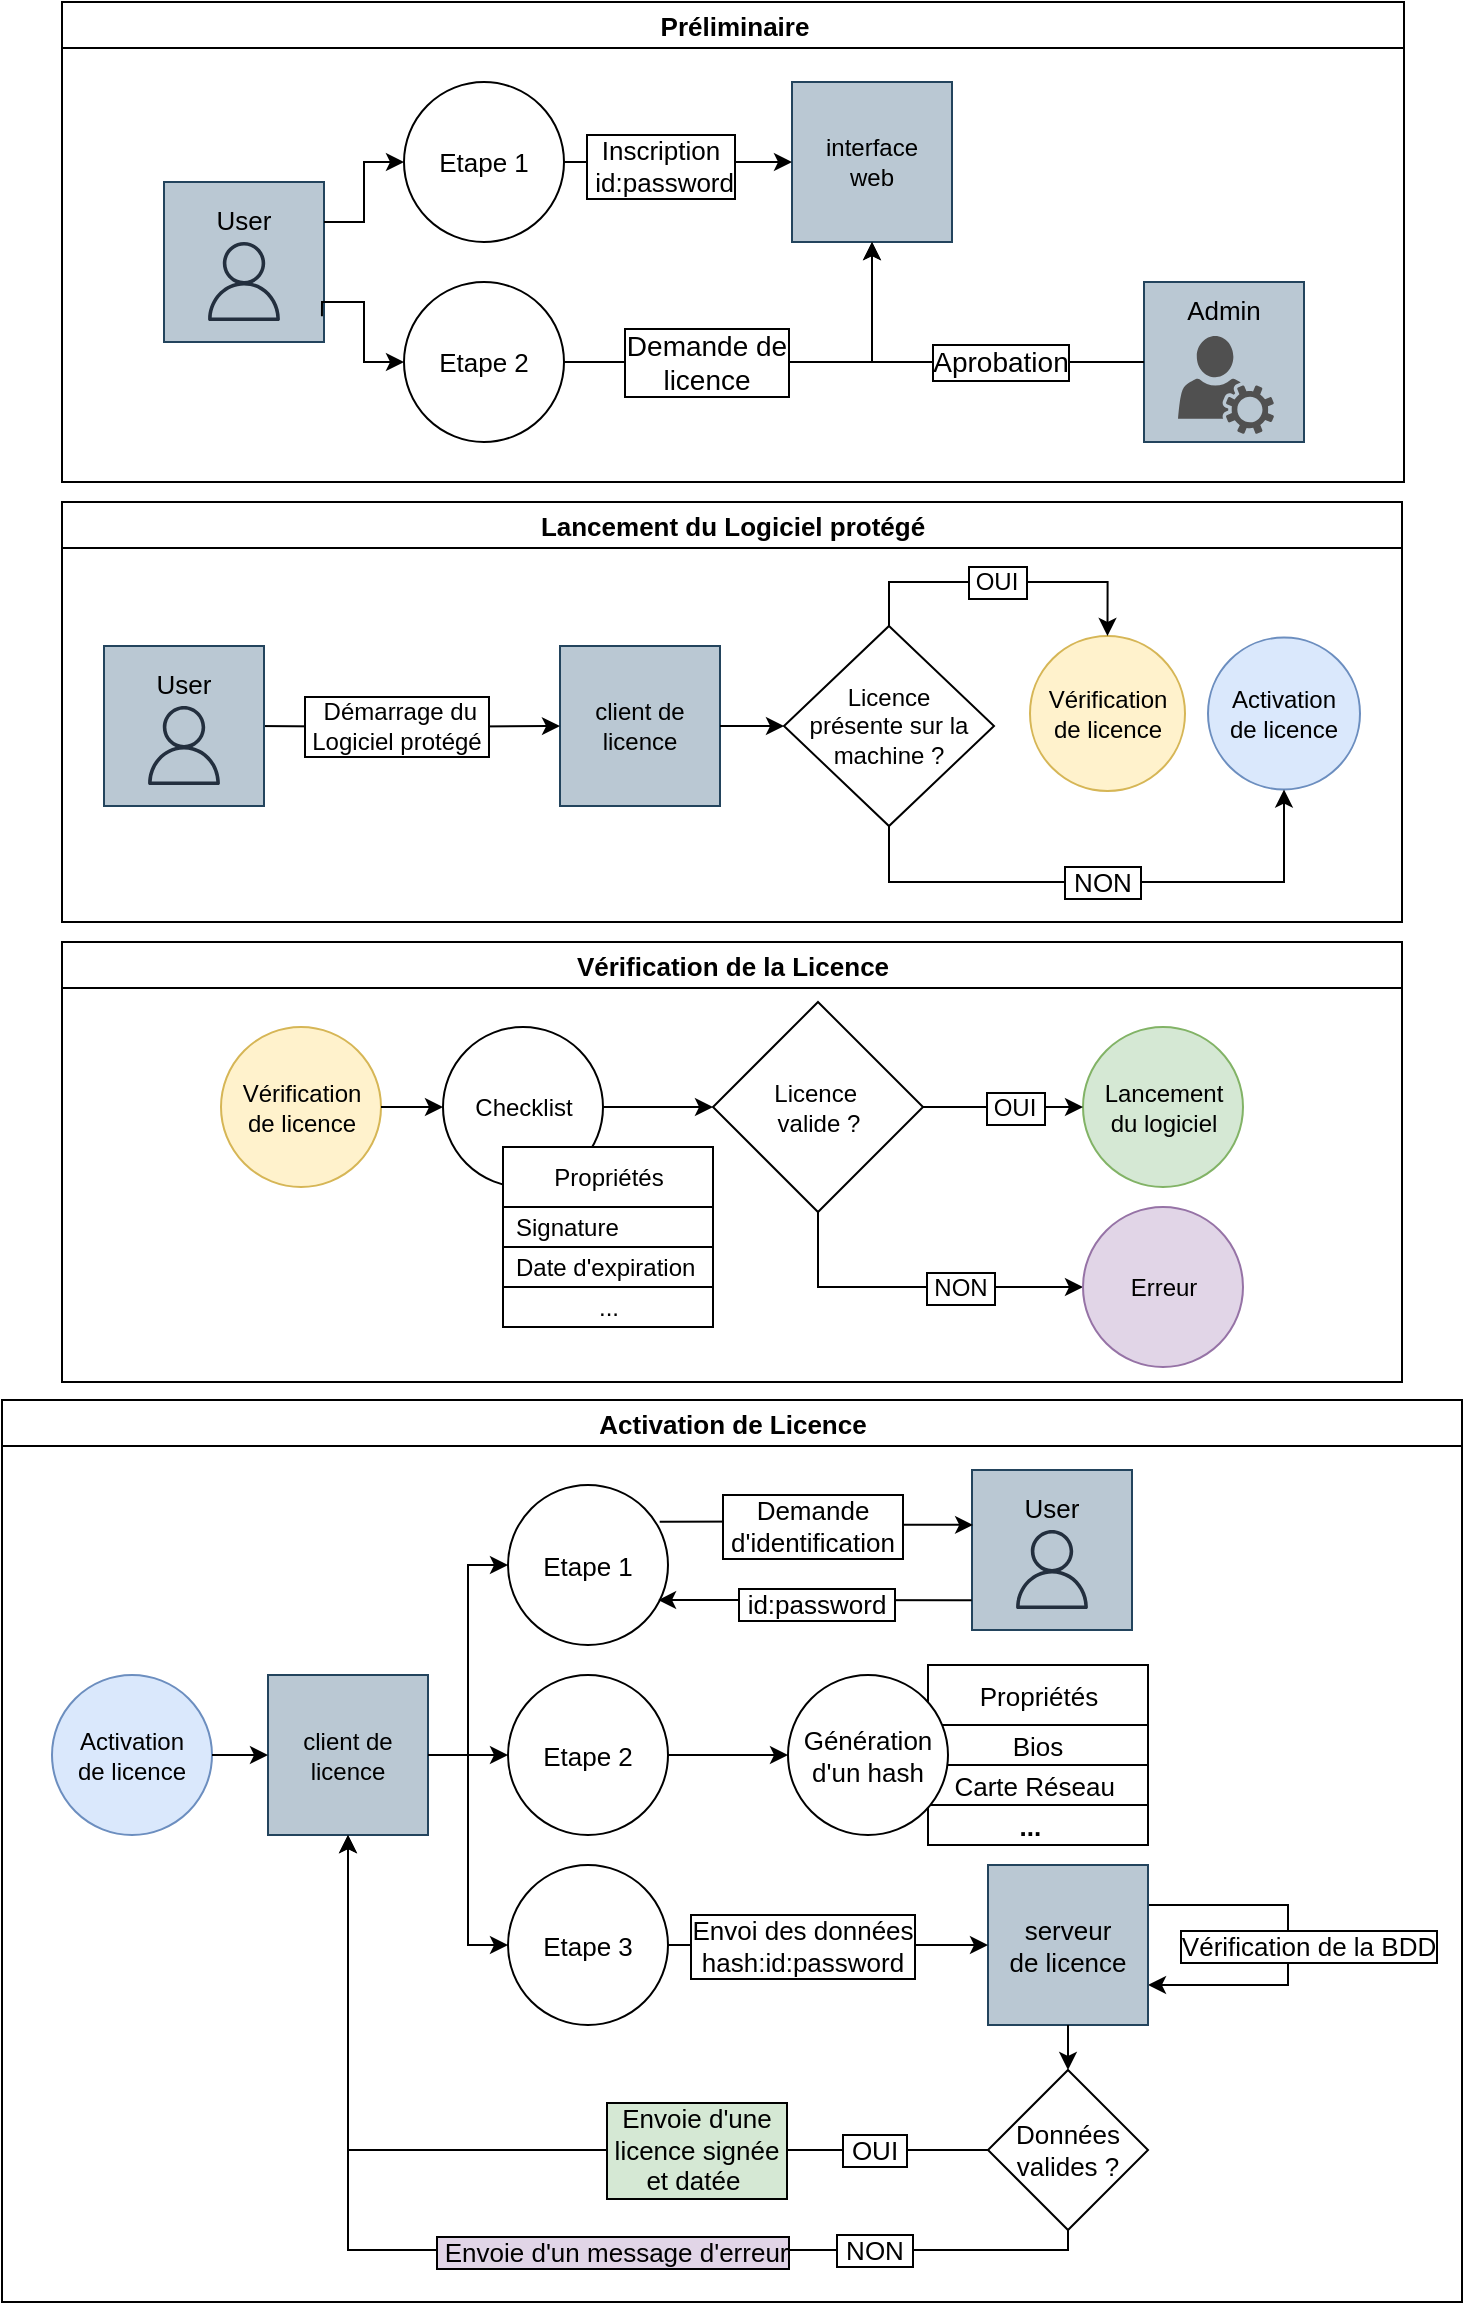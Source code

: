 <mxfile version="15.6.1" type="device"><diagram id="qm-nWkFqSTGlwzNKgW2F" name="Page-1"><mxGraphModel dx="1422" dy="764" grid="1" gridSize="10" guides="1" tooltips="1" connect="1" arrows="1" fold="1" page="1" pageScale="1" pageWidth="827" pageHeight="1169" math="0" shadow="0"><root><mxCell id="0"/><mxCell id="1" parent="0"/><mxCell id="CgBOlMXVgnELMu1vDz3E-140" value="Préliminaire" style="swimlane;labelBackgroundColor=none;labelBorderColor=none;fontSize=13;strokeColor=default;verticalAlign=middle;html=1;" parent="1" vertex="1"><mxGeometry x="78" y="10" width="671" height="240" as="geometry"/></mxCell><mxCell id="k2eZKNPXIeL-O5EVhrKB-41" value="" style="group" vertex="1" connectable="0" parent="CgBOlMXVgnELMu1vDz3E-140"><mxGeometry x="51" y="40" width="570" height="180" as="geometry"/></mxCell><mxCell id="CgBOlMXVgnELMu1vDz3E-19" value="interface&lt;br style=&quot;font-size: 12px;&quot;&gt;web" style="whiteSpace=wrap;html=1;aspect=fixed;fontSize=12;fillColor=#bac8d3;strokeColor=#23445d;" parent="k2eZKNPXIeL-O5EVhrKB-41" vertex="1"><mxGeometry x="314" width="80" height="80" as="geometry"/></mxCell><mxCell id="CgBOlMXVgnELMu1vDz3E-148" value="" style="group;fillColor=#a20025;strokeColor=#6F0000;fontColor=#ffffff;shadow=0;" parent="k2eZKNPXIeL-O5EVhrKB-41" vertex="1" connectable="0"><mxGeometry y="50" width="80" height="80" as="geometry"/></mxCell><mxCell id="CgBOlMXVgnELMu1vDz3E-149" value="User" style="whiteSpace=wrap;html=1;aspect=fixed;labelBackgroundColor=none;labelBorderColor=none;fontSize=13;fillColor=#bac8d3;strokeColor=#23445d;labelPosition=center;verticalLabelPosition=middle;align=center;verticalAlign=middle;spacingBottom=42;" parent="CgBOlMXVgnELMu1vDz3E-148" vertex="1"><mxGeometry width="80" height="80" as="geometry"/></mxCell><mxCell id="k2eZKNPXIeL-O5EVhrKB-1" value="" style="sketch=0;outlineConnect=0;fontColor=#232F3E;gradientColor=none;fillColor=#232F3E;strokeColor=none;dashed=0;verticalLabelPosition=top;verticalAlign=bottom;align=center;html=1;fontSize=12;fontStyle=0;aspect=fixed;pointerEvents=1;shape=mxgraph.aws4.user;labelPosition=center;spacingBottom=0;" vertex="1" parent="CgBOlMXVgnELMu1vDz3E-148"><mxGeometry x="20.25" y="30" width="39.5" height="39.5" as="geometry"/></mxCell><mxCell id="k2eZKNPXIeL-O5EVhrKB-17" style="edgeStyle=orthogonalEdgeStyle;rounded=0;orthogonalLoop=1;jettySize=auto;html=1;entryX=1;entryY=0.25;entryDx=0;entryDy=0;startArrow=classic;startFill=1;endArrow=none;endFill=0;" edge="1" parent="k2eZKNPXIeL-O5EVhrKB-41" source="k2eZKNPXIeL-O5EVhrKB-15" target="CgBOlMXVgnELMu1vDz3E-149"><mxGeometry relative="1" as="geometry"/></mxCell><mxCell id="k2eZKNPXIeL-O5EVhrKB-20" style="edgeStyle=orthogonalEdgeStyle;rounded=0;orthogonalLoop=1;jettySize=auto;html=1;entryX=0;entryY=0.5;entryDx=0;entryDy=0;startArrow=none;startFill=0;endArrow=classic;endFill=1;" edge="1" parent="k2eZKNPXIeL-O5EVhrKB-41" source="k2eZKNPXIeL-O5EVhrKB-15" target="CgBOlMXVgnELMu1vDz3E-19"><mxGeometry relative="1" as="geometry"/></mxCell><mxCell id="k2eZKNPXIeL-O5EVhrKB-21" value="&lt;div style=&quot;font-size: 13px;&quot;&gt;Inscription&lt;/div&gt;&lt;div style=&quot;font-size: 13px;&quot;&gt;&amp;nbsp;id:password &lt;br style=&quot;font-size: 13px;&quot;&gt;&lt;/div&gt;" style="edgeLabel;html=1;align=center;verticalAlign=middle;resizable=0;points=[];labelBorderColor=#000000;fontSize=13;" vertex="1" connectable="0" parent="k2eZKNPXIeL-O5EVhrKB-20"><mxGeometry x="-0.171" y="-2" relative="1" as="geometry"><mxPoint as="offset"/></mxGeometry></mxCell><mxCell id="k2eZKNPXIeL-O5EVhrKB-15" value="Etape 1" style="ellipse;whiteSpace=wrap;html=1;aspect=fixed;labelBackgroundColor=none;labelBorderColor=none;fontSize=13;strokeColor=default;" vertex="1" parent="k2eZKNPXIeL-O5EVhrKB-41"><mxGeometry x="120" width="80" height="80" as="geometry"/></mxCell><mxCell id="k2eZKNPXIeL-O5EVhrKB-18" style="edgeStyle=orthogonalEdgeStyle;rounded=0;orthogonalLoop=1;jettySize=auto;html=1;entryX=0.987;entryY=0.839;entryDx=0;entryDy=0;entryPerimeter=0;startArrow=classic;startFill=1;endArrow=none;endFill=0;" edge="1" parent="k2eZKNPXIeL-O5EVhrKB-41" source="k2eZKNPXIeL-O5EVhrKB-16" target="CgBOlMXVgnELMu1vDz3E-149"><mxGeometry relative="1" as="geometry"><Array as="points"><mxPoint x="100" y="140"/><mxPoint x="100" y="110"/><mxPoint x="79" y="110"/></Array></mxGeometry></mxCell><mxCell id="k2eZKNPXIeL-O5EVhrKB-16" value="Etape 2" style="ellipse;whiteSpace=wrap;html=1;aspect=fixed;labelBackgroundColor=none;labelBorderColor=none;fontSize=13;strokeColor=default;" vertex="1" parent="k2eZKNPXIeL-O5EVhrKB-41"><mxGeometry x="120" y="100" width="80" height="80" as="geometry"/></mxCell><mxCell id="k2eZKNPXIeL-O5EVhrKB-23" style="edgeStyle=orthogonalEdgeStyle;rounded=0;orthogonalLoop=1;jettySize=auto;html=1;startArrow=none;startFill=0;endArrow=classic;endFill=1;entryX=0.5;entryY=1;entryDx=0;entryDy=0;" edge="1" parent="k2eZKNPXIeL-O5EVhrKB-41" source="k2eZKNPXIeL-O5EVhrKB-16" target="CgBOlMXVgnELMu1vDz3E-19"><mxGeometry relative="1" as="geometry"><mxPoint x="314" y="140" as="targetPoint"/></mxGeometry></mxCell><mxCell id="k2eZKNPXIeL-O5EVhrKB-24" value="Demande de&lt;br style=&quot;font-size: 14px;&quot;&gt;licence&lt;br style=&quot;font-size: 14px;&quot;&gt;" style="edgeLabel;align=center;verticalAlign=middle;resizable=0;points=[];labelBorderColor=#000000;fontSize=14;spacingLeft=0;spacing=2;html=1;" vertex="1" connectable="0" parent="k2eZKNPXIeL-O5EVhrKB-23"><mxGeometry x="-0.171" y="-1" relative="1" as="geometry"><mxPoint x="-18" y="-1" as="offset"/></mxGeometry></mxCell><mxCell id="k2eZKNPXIeL-O5EVhrKB-28" value="" style="group;fillColor=#bac8d3;strokeColor=#23445d;" vertex="1" connectable="0" parent="k2eZKNPXIeL-O5EVhrKB-41"><mxGeometry x="490" y="100" width="80" height="80" as="geometry"/></mxCell><mxCell id="k2eZKNPXIeL-O5EVhrKB-25" value="Admin" style="whiteSpace=wrap;html=1;aspect=fixed;shadow=0;labelBorderColor=none;fontSize=13;fillColor=#bac8d3;spacingBottom=53;strokeColor=#23445d;" vertex="1" parent="k2eZKNPXIeL-O5EVhrKB-28"><mxGeometry width="80" height="80" as="geometry"/></mxCell><mxCell id="k2eZKNPXIeL-O5EVhrKB-26" value="" style="sketch=0;pointerEvents=1;shadow=0;dashed=0;html=1;strokeColor=none;fillColor=#505050;labelPosition=center;verticalLabelPosition=bottom;verticalAlign=top;outlineConnect=0;align=center;shape=mxgraph.office.services.user_services;labelBorderColor=#000000;fontSize=12;" vertex="1" parent="k2eZKNPXIeL-O5EVhrKB-28"><mxGeometry x="17" y="27" width="48" height="49" as="geometry"/></mxCell><mxCell id="k2eZKNPXIeL-O5EVhrKB-30" style="edgeStyle=orthogonalEdgeStyle;rounded=0;orthogonalLoop=1;jettySize=auto;html=1;entryX=0.5;entryY=1;entryDx=0;entryDy=0;fontSize=12;startArrow=none;startFill=0;endArrow=classic;endFill=1;exitX=0;exitY=0.5;exitDx=0;exitDy=0;" edge="1" parent="k2eZKNPXIeL-O5EVhrKB-41" source="k2eZKNPXIeL-O5EVhrKB-25" target="CgBOlMXVgnELMu1vDz3E-19"><mxGeometry relative="1" as="geometry"><mxPoint x="460" y="140" as="sourcePoint"/><Array as="points"><mxPoint x="354" y="140"/></Array></mxGeometry></mxCell><mxCell id="k2eZKNPXIeL-O5EVhrKB-31" value="Aprobation" style="edgeLabel;align=center;verticalAlign=middle;resizable=0;points=[];fontSize=14;labelBorderColor=#000000;html=1;" vertex="1" connectable="0" parent="k2eZKNPXIeL-O5EVhrKB-30"><mxGeometry x="-0.388" y="2" relative="1" as="geometry"><mxPoint x="-12" y="-2" as="offset"/></mxGeometry></mxCell><mxCell id="CgBOlMXVgnELMu1vDz3E-141" value="Lancement du Logiciel protégé" style="swimlane;labelBackgroundColor=none;labelBorderColor=none;fontSize=13;strokeColor=default;verticalAlign=middle;html=1;" parent="1" vertex="1"><mxGeometry x="78" y="260" width="670" height="210" as="geometry"/></mxCell><mxCell id="k2eZKNPXIeL-O5EVhrKB-42" value="" style="group" vertex="1" connectable="0" parent="CgBOlMXVgnELMu1vDz3E-141"><mxGeometry x="21" y="40" width="628" height="150" as="geometry"/></mxCell><mxCell id="CgBOlMXVgnELMu1vDz3E-28" value="client de&lt;br style=&quot;font-size: 12px&quot;&gt;licence" style="whiteSpace=wrap;html=1;aspect=fixed;labelBorderColor=none;fontSize=12;fillColor=#bac8d3;strokeColor=#23445d;" parent="k2eZKNPXIeL-O5EVhrKB-42" vertex="1"><mxGeometry x="228" y="32" width="80" height="80" as="geometry"/></mxCell><mxCell id="CgBOlMXVgnELMu1vDz3E-30" style="edgeStyle=orthogonalEdgeStyle;rounded=0;orthogonalLoop=1;jettySize=auto;html=1;entryX=0;entryY=0.5;entryDx=0;entryDy=0;fontSize=12;exitX=1;exitY=0.5;exitDx=0;exitDy=0;" parent="k2eZKNPXIeL-O5EVhrKB-42" target="CgBOlMXVgnELMu1vDz3E-28" edge="1"><mxGeometry relative="1" as="geometry"><mxPoint x="76" y="72" as="sourcePoint"/><mxPoint x="157.66" y="162" as="targetPoint"/></mxGeometry></mxCell><mxCell id="CgBOlMXVgnELMu1vDz3E-31" value="&amp;nbsp;Démarrage du &lt;br style=&quot;font-size: 12px;&quot;&gt;&amp;nbsp;Logiciel&amp;nbsp;protégé&amp;nbsp;" style="edgeLabel;html=1;align=center;verticalAlign=middle;resizable=0;points=[];labelBorderColor=#000000;labelPosition=center;verticalLabelPosition=middle;fontSize=12;" parent="CgBOlMXVgnELMu1vDz3E-30" vertex="1" connectable="0"><mxGeometry x="0.133" relative="1" as="geometry"><mxPoint x="-16" as="offset"/></mxGeometry></mxCell><mxCell id="CgBOlMXVgnELMu1vDz3E-37" value="Licence&lt;br style=&quot;font-size: 12px;&quot;&gt;présente sur la machine ?" style="rhombus;whiteSpace=wrap;html=1;labelBackgroundColor=none;labelBorderColor=none;fontSize=12;labelPosition=center;verticalLabelPosition=middle;align=center;verticalAlign=middle;" parent="k2eZKNPXIeL-O5EVhrKB-42" vertex="1"><mxGeometry x="340" y="22" width="105" height="100" as="geometry"/></mxCell><mxCell id="CgBOlMXVgnELMu1vDz3E-38" style="edgeStyle=orthogonalEdgeStyle;rounded=0;orthogonalLoop=1;jettySize=auto;html=1;entryX=0;entryY=0.5;entryDx=0;entryDy=0;fontSize=12;" parent="k2eZKNPXIeL-O5EVhrKB-42" source="CgBOlMXVgnELMu1vDz3E-28" target="CgBOlMXVgnELMu1vDz3E-37" edge="1"><mxGeometry relative="1" as="geometry"/></mxCell><mxCell id="CgBOlMXVgnELMu1vDz3E-42" value="Vérification&lt;br style=&quot;font-size: 12px;&quot;&gt;de licence" style="ellipse;whiteSpace=wrap;html=1;aspect=fixed;labelBackgroundColor=none;labelBorderColor=none;fontSize=12;fillColor=#fff2cc;strokeColor=#d6b656;" parent="k2eZKNPXIeL-O5EVhrKB-42" vertex="1"><mxGeometry x="463" y="27" width="77.5" height="77.5" as="geometry"/></mxCell><mxCell id="CgBOlMXVgnELMu1vDz3E-39" style="edgeStyle=orthogonalEdgeStyle;rounded=0;orthogonalLoop=1;jettySize=auto;html=1;fontSize=12;exitX=0.5;exitY=0;exitDx=0;exitDy=0;entryX=0.5;entryY=0;entryDx=0;entryDy=0;" parent="k2eZKNPXIeL-O5EVhrKB-42" source="CgBOlMXVgnELMu1vDz3E-37" target="CgBOlMXVgnELMu1vDz3E-42" edge="1"><mxGeometry relative="1" as="geometry"><mxPoint x="473" y="8.5" as="targetPoint"/><Array as="points"><mxPoint x="393"/><mxPoint x="502"/></Array></mxGeometry></mxCell><mxCell id="CgBOlMXVgnELMu1vDz3E-40" value="&amp;nbsp;OUI&amp;nbsp;" style="edgeLabel;html=1;align=center;verticalAlign=middle;resizable=0;points=[];fontSize=12;labelBorderColor=#000000;" parent="CgBOlMXVgnELMu1vDz3E-39" vertex="1" connectable="0"><mxGeometry x="0.135" y="-1" relative="1" as="geometry"><mxPoint x="-15" y="-1" as="offset"/></mxGeometry></mxCell><mxCell id="CgBOlMXVgnELMu1vDz3E-46" value="Activation&lt;br style=&quot;font-size: 12px;&quot;&gt;de licence" style="ellipse;whiteSpace=wrap;html=1;aspect=fixed;labelBackgroundColor=none;labelBorderColor=none;fontSize=12;fillColor=#dae8fc;strokeColor=#6c8ebf;" parent="k2eZKNPXIeL-O5EVhrKB-42" vertex="1"><mxGeometry x="552" y="27.75" width="76" height="76" as="geometry"/></mxCell><mxCell id="CgBOlMXVgnELMu1vDz3E-142" style="edgeStyle=orthogonalEdgeStyle;rounded=0;orthogonalLoop=1;jettySize=auto;html=1;fontSize=13;exitX=0.5;exitY=1;exitDx=0;exitDy=0;entryX=0.5;entryY=1;entryDx=0;entryDy=0;" parent="k2eZKNPXIeL-O5EVhrKB-42" source="CgBOlMXVgnELMu1vDz3E-37" target="CgBOlMXVgnELMu1vDz3E-46" edge="1"><mxGeometry relative="1" as="geometry"><mxPoint x="483" y="139.5" as="targetPoint"/><Array as="points"><mxPoint x="393" y="150"/><mxPoint x="590" y="150"/></Array></mxGeometry></mxCell><mxCell id="CgBOlMXVgnELMu1vDz3E-144" value="&amp;nbsp;NON&amp;nbsp;" style="edgeLabel;html=1;align=center;verticalAlign=middle;resizable=0;points=[];fontSize=13;labelBorderColor=#000000;" parent="CgBOlMXVgnELMu1vDz3E-142" vertex="1" connectable="0"><mxGeometry x="0.415" relative="1" as="geometry"><mxPoint x="-58" as="offset"/></mxGeometry></mxCell><mxCell id="k2eZKNPXIeL-O5EVhrKB-5" value="" style="group;fillColor=#bac8d3;strokeColor=#23445d;" vertex="1" connectable="0" parent="k2eZKNPXIeL-O5EVhrKB-42"><mxGeometry y="32" width="80" height="80" as="geometry"/></mxCell><mxCell id="k2eZKNPXIeL-O5EVhrKB-6" value="User" style="whiteSpace=wrap;html=1;aspect=fixed;labelBackgroundColor=none;labelBorderColor=none;fontSize=13;fillColor=#bac8d3;strokeColor=#23445d;labelPosition=center;verticalLabelPosition=middle;align=center;verticalAlign=middle;spacingBottom=42;" vertex="1" parent="k2eZKNPXIeL-O5EVhrKB-5"><mxGeometry width="80" height="80" as="geometry"/></mxCell><mxCell id="k2eZKNPXIeL-O5EVhrKB-7" value="" style="sketch=0;outlineConnect=0;fontColor=#232F3E;gradientColor=none;fillColor=#232F3E;strokeColor=none;dashed=0;verticalLabelPosition=top;verticalAlign=bottom;align=center;html=1;fontSize=12;fontStyle=0;aspect=fixed;pointerEvents=1;shape=mxgraph.aws4.user;labelPosition=center;spacingBottom=0;" vertex="1" parent="k2eZKNPXIeL-O5EVhrKB-5"><mxGeometry x="20.25" y="30" width="39.5" height="39.5" as="geometry"/></mxCell><mxCell id="k2eZKNPXIeL-O5EVhrKB-39" value="&lt;span style=&quot;&quot;&gt;Vérification de la Licence&lt;/span&gt;" style="swimlane;shadow=0;labelBackgroundColor=none;labelBorderColor=none;fontSize=13;fillColor=default;align=center;verticalAlign=middle;html=1;" vertex="1" parent="1"><mxGeometry x="78" y="480" width="670" height="220" as="geometry"/></mxCell><mxCell id="k2eZKNPXIeL-O5EVhrKB-37" value="" style="group" vertex="1" connectable="0" parent="k2eZKNPXIeL-O5EVhrKB-39"><mxGeometry x="79.5" y="30" width="511" height="182.5" as="geometry"/></mxCell><mxCell id="CgBOlMXVgnELMu1vDz3E-48" value="Vérification&lt;br style=&quot;font-size: 12px;&quot;&gt;de licence" style="ellipse;whiteSpace=wrap;html=1;aspect=fixed;labelBackgroundColor=none;labelBorderColor=none;fontSize=12;fillColor=#fff2cc;strokeColor=#d6b656;" parent="k2eZKNPXIeL-O5EVhrKB-37" vertex="1"><mxGeometry y="12.5" width="80" height="80" as="geometry"/></mxCell><mxCell id="CgBOlMXVgnELMu1vDz3E-53" value="Licence&amp;nbsp;&lt;br style=&quot;font-size: 12px;&quot;&gt;valide ?" style="rhombus;whiteSpace=wrap;html=1;labelBackgroundColor=none;labelBorderColor=none;fontSize=12;" parent="k2eZKNPXIeL-O5EVhrKB-37" vertex="1"><mxGeometry x="246" width="105" height="105" as="geometry"/></mxCell><mxCell id="CgBOlMXVgnELMu1vDz3E-57" value="Lancement&lt;br style=&quot;font-size: 12px;&quot;&gt;du logiciel" style="ellipse;whiteSpace=wrap;html=1;aspect=fixed;labelBackgroundColor=none;labelBorderColor=none;fontSize=12;fillColor=#d5e8d4;strokeColor=#82b366;" parent="k2eZKNPXIeL-O5EVhrKB-37" vertex="1"><mxGeometry x="431" y="12.5" width="80" height="80" as="geometry"/></mxCell><mxCell id="CgBOlMXVgnELMu1vDz3E-55" style="edgeStyle=orthogonalEdgeStyle;rounded=0;orthogonalLoop=1;jettySize=auto;html=1;fontSize=12;entryX=0;entryY=0.5;entryDx=0;entryDy=0;" parent="k2eZKNPXIeL-O5EVhrKB-37" source="CgBOlMXVgnELMu1vDz3E-53" target="CgBOlMXVgnELMu1vDz3E-57" edge="1"><mxGeometry as="geometry"><mxPoint x="431" y="52.5" as="targetPoint"/></mxGeometry></mxCell><mxCell id="CgBOlMXVgnELMu1vDz3E-63" value="&amp;nbsp;OUI&amp;nbsp;" style="edgeLabel;html=1;align=center;verticalAlign=middle;resizable=0;points=[];fontSize=12;labelBorderColor=#000000;" parent="CgBOlMXVgnELMu1vDz3E-55" vertex="1" connectable="0"><mxGeometry x="-0.238" y="-2" relative="1" as="geometry"><mxPoint x="15" y="-2" as="offset"/></mxGeometry></mxCell><mxCell id="CgBOlMXVgnELMu1vDz3E-52" value="Checklist" style="ellipse;html=1;aspect=fixed;labelBackgroundColor=none;labelBorderColor=none;fontSize=12;whiteSpace=wrap;" parent="k2eZKNPXIeL-O5EVhrKB-37" vertex="1"><mxGeometry x="111" y="12.5" width="80" height="80" as="geometry"/></mxCell><mxCell id="CgBOlMXVgnELMu1vDz3E-49" style="edgeStyle=orthogonalEdgeStyle;rounded=0;orthogonalLoop=1;jettySize=auto;html=1;fontSize=12;entryX=0;entryY=0.5;entryDx=0;entryDy=0;" parent="k2eZKNPXIeL-O5EVhrKB-37" source="CgBOlMXVgnELMu1vDz3E-48" target="CgBOlMXVgnELMu1vDz3E-52" edge="1"><mxGeometry as="geometry"><mxPoint x="179" y="52.5" as="targetPoint"/></mxGeometry></mxCell><mxCell id="CgBOlMXVgnELMu1vDz3E-54" style="edgeStyle=orthogonalEdgeStyle;rounded=0;orthogonalLoop=1;jettySize=auto;html=1;entryX=0;entryY=0.5;entryDx=0;entryDy=0;fontSize=12;" parent="k2eZKNPXIeL-O5EVhrKB-37" source="CgBOlMXVgnELMu1vDz3E-52" target="CgBOlMXVgnELMu1vDz3E-53" edge="1"><mxGeometry as="geometry"/></mxCell><mxCell id="CgBOlMXVgnELMu1vDz3E-64" style="edgeStyle=orthogonalEdgeStyle;rounded=0;orthogonalLoop=1;jettySize=auto;html=1;fontSize=12;entryX=0;entryY=0.5;entryDx=0;entryDy=0;exitX=0.5;exitY=1;exitDx=0;exitDy=0;" parent="k2eZKNPXIeL-O5EVhrKB-37" source="CgBOlMXVgnELMu1vDz3E-53" target="CgBOlMXVgnELMu1vDz3E-66" edge="1"><mxGeometry as="geometry"><mxPoint x="431" y="142.5" as="targetPoint"/><mxPoint x="286" y="102.5" as="sourcePoint"/><Array as="points"><mxPoint x="299" y="143"/></Array></mxGeometry></mxCell><mxCell id="CgBOlMXVgnELMu1vDz3E-65" value="&amp;nbsp;NON&amp;nbsp;" style="edgeLabel;html=1;align=center;verticalAlign=middle;resizable=0;points=[];fontSize=12;labelBorderColor=#000000;" parent="CgBOlMXVgnELMu1vDz3E-64" vertex="1" connectable="0"><mxGeometry x="0.271" relative="1" as="geometry"><mxPoint as="offset"/></mxGeometry></mxCell><mxCell id="CgBOlMXVgnELMu1vDz3E-66" value="Erreur" style="ellipse;whiteSpace=wrap;html=1;aspect=fixed;labelBackgroundColor=none;labelBorderColor=none;fontSize=12;fillColor=#e1d5e7;strokeColor=#9673a6;" parent="k2eZKNPXIeL-O5EVhrKB-37" vertex="1"><mxGeometry x="431" y="102.5" width="80" height="80" as="geometry"/></mxCell><mxCell id="k2eZKNPXIeL-O5EVhrKB-33" value="" style="group" vertex="1" connectable="0" parent="k2eZKNPXIeL-O5EVhrKB-37"><mxGeometry x="141" y="72.5" width="105" height="90" as="geometry"/></mxCell><mxCell id="CgBOlMXVgnELMu1vDz3E-59" value="Propriétés" style="swimlane;fontStyle=0;childLayout=stackLayout;horizontal=1;startSize=30;horizontalStack=0;resizeParent=1;resizeParentMax=0;resizeLast=0;collapsible=1;marginBottom=0;labelBackgroundColor=none;labelBorderColor=none;fontSize=12;html=1;" parent="k2eZKNPXIeL-O5EVhrKB-33" vertex="1"><mxGeometry width="105" height="70" as="geometry"><mxRectangle x="240" y="580" width="80" height="30" as="alternateBounds"/></mxGeometry></mxCell><mxCell id="CgBOlMXVgnELMu1vDz3E-60" value="Signature" style="text;strokeColor=none;fillColor=none;align=left;verticalAlign=middle;spacingLeft=4;spacingRight=4;overflow=hidden;points=[[0,0.5],[1,0.5]];portConstraint=eastwest;rotatable=0;labelBackgroundColor=none;labelBorderColor=none;fontSize=12;html=1;" parent="CgBOlMXVgnELMu1vDz3E-59" vertex="1"><mxGeometry y="30" width="105" height="20" as="geometry"/></mxCell><mxCell id="CgBOlMXVgnELMu1vDz3E-61" value="Date d'expiration" style="text;strokeColor=default;fillColor=none;align=left;verticalAlign=middle;spacingLeft=4;spacingRight=4;overflow=hidden;points=[[0,0.5],[1,0.5]];portConstraint=eastwest;rotatable=0;labelBackgroundColor=none;labelBorderColor=none;fontSize=12;html=1;" parent="CgBOlMXVgnELMu1vDz3E-59" vertex="1"><mxGeometry y="50" width="105" height="20" as="geometry"/></mxCell><mxCell id="k2eZKNPXIeL-O5EVhrKB-32" value="&lt;div align=&quot;center&quot;&gt;...&lt;/div&gt;" style="text;strokeColor=default;fillColor=none;align=center;verticalAlign=middle;spacingLeft=4;spacingRight=4;overflow=hidden;points=[[0,0.5],[1,0.5]];portConstraint=eastwest;rotatable=0;labelBackgroundColor=none;labelBorderColor=none;fontSize=12;html=1;" vertex="1" parent="k2eZKNPXIeL-O5EVhrKB-33"><mxGeometry y="70" width="105" height="20" as="geometry"/></mxCell><mxCell id="k2eZKNPXIeL-O5EVhrKB-40" value="Activation de Licence" style="swimlane;shadow=0;labelBackgroundColor=none;labelBorderColor=none;fontSize=13;fillColor=default;align=center;verticalAlign=middle;html=1;" vertex="1" parent="1"><mxGeometry x="48" y="709" width="730" height="451" as="geometry"/></mxCell><mxCell id="k2eZKNPXIeL-O5EVhrKB-38" value="" style="group" vertex="1" connectable="0" parent="k2eZKNPXIeL-O5EVhrKB-40"><mxGeometry x="25" y="35" width="618" height="390" as="geometry"/></mxCell><mxCell id="k2eZKNPXIeL-O5EVhrKB-8" value="" style="group;fillColor=#f8cecc;strokeColor=#b85450;" vertex="1" connectable="0" parent="k2eZKNPXIeL-O5EVhrKB-38"><mxGeometry x="460" width="80" height="80" as="geometry"/></mxCell><mxCell id="k2eZKNPXIeL-O5EVhrKB-9" value="User" style="whiteSpace=wrap;html=1;aspect=fixed;labelBackgroundColor=none;labelBorderColor=none;fontSize=13;fillColor=#bac8d3;strokeColor=#23445d;labelPosition=center;verticalLabelPosition=middle;align=center;verticalAlign=middle;spacingBottom=42;" vertex="1" parent="k2eZKNPXIeL-O5EVhrKB-8"><mxGeometry width="80" height="80" as="geometry"/></mxCell><mxCell id="k2eZKNPXIeL-O5EVhrKB-10" value="" style="sketch=0;outlineConnect=0;fontColor=#232F3E;gradientColor=none;fillColor=#232F3E;strokeColor=none;dashed=0;verticalLabelPosition=top;verticalAlign=bottom;align=center;html=1;fontSize=12;fontStyle=0;aspect=fixed;pointerEvents=1;shape=mxgraph.aws4.user;labelPosition=center;spacingBottom=0;" vertex="1" parent="k2eZKNPXIeL-O5EVhrKB-8"><mxGeometry x="20.25" y="30" width="39.5" height="39.5" as="geometry"/></mxCell><mxCell id="CgBOlMXVgnELMu1vDz3E-67" value="Activation&lt;br style=&quot;font-size: 12px;&quot;&gt;de licence" style="ellipse;whiteSpace=wrap;html=1;aspect=fixed;labelBackgroundColor=none;labelBorderColor=none;fontSize=12;fillColor=#dae8fc;strokeColor=#6c8ebf;" parent="k2eZKNPXIeL-O5EVhrKB-38" vertex="1"><mxGeometry y="102.5" width="80" height="80" as="geometry"/></mxCell><mxCell id="CgBOlMXVgnELMu1vDz3E-73" value="client de&lt;br style=&quot;font-size: 12px&quot;&gt;licence" style="whiteSpace=wrap;html=1;aspect=fixed;labelBorderColor=none;fontSize=12;fillColor=#bac8d3;strokeColor=#23445d;" parent="k2eZKNPXIeL-O5EVhrKB-38" vertex="1"><mxGeometry x="108" y="102.5" width="80" height="80" as="geometry"/></mxCell><mxCell id="CgBOlMXVgnELMu1vDz3E-74" style="edgeStyle=orthogonalEdgeStyle;rounded=0;orthogonalLoop=1;jettySize=auto;html=1;entryX=0;entryY=0.5;entryDx=0;entryDy=0;fontSize=13;" parent="k2eZKNPXIeL-O5EVhrKB-38" source="CgBOlMXVgnELMu1vDz3E-67" target="CgBOlMXVgnELMu1vDz3E-73" edge="1"><mxGeometry x="-2" as="geometry"/></mxCell><mxCell id="CgBOlMXVgnELMu1vDz3E-113" value="Etape 1" style="ellipse;whiteSpace=wrap;html=1;aspect=fixed;labelBackgroundColor=none;labelBorderColor=none;fontSize=13;strokeColor=default;" parent="k2eZKNPXIeL-O5EVhrKB-38" vertex="1"><mxGeometry x="228" y="7.5" width="80" height="80" as="geometry"/></mxCell><mxCell id="CgBOlMXVgnELMu1vDz3E-82" style="edgeStyle=orthogonalEdgeStyle;rounded=0;orthogonalLoop=1;jettySize=auto;html=1;fontSize=13;entryX=0.007;entryY=0.343;entryDx=0;entryDy=0;exitX=0.948;exitY=0.229;exitDx=0;exitDy=0;exitPerimeter=0;entryPerimeter=0;" parent="k2eZKNPXIeL-O5EVhrKB-38" source="CgBOlMXVgnELMu1vDz3E-113" target="k2eZKNPXIeL-O5EVhrKB-9" edge="1"><mxGeometry relative="1" as="geometry"><mxPoint x="334" y="27.5" as="sourcePoint"/><mxPoint x="454.0" y="27.5" as="targetPoint"/><Array as="points"/></mxGeometry></mxCell><mxCell id="CgBOlMXVgnELMu1vDz3E-83" value="Demande &lt;br&gt;&amp;nbsp;d'identification&amp;nbsp;" style="edgeLabel;html=1;align=center;verticalAlign=middle;resizable=0;points=[];fontSize=13;labelBorderColor=#000000;" parent="CgBOlMXVgnELMu1vDz3E-82" vertex="1" connectable="0"><mxGeometry x="0.091" relative="1" as="geometry"><mxPoint x="-9" as="offset"/></mxGeometry></mxCell><mxCell id="CgBOlMXVgnELMu1vDz3E-116" style="edgeStyle=orthogonalEdgeStyle;rounded=0;orthogonalLoop=1;jettySize=auto;html=1;entryX=0;entryY=0.5;entryDx=0;entryDy=0;fontSize=13;" parent="k2eZKNPXIeL-O5EVhrKB-38" source="CgBOlMXVgnELMu1vDz3E-73" target="CgBOlMXVgnELMu1vDz3E-113" edge="1"><mxGeometry x="-2" as="geometry"/></mxCell><mxCell id="CgBOlMXVgnELMu1vDz3E-114" value="Etape 2" style="ellipse;whiteSpace=wrap;html=1;aspect=fixed;labelBackgroundColor=none;labelBorderColor=none;fontSize=13;strokeColor=default;" parent="k2eZKNPXIeL-O5EVhrKB-38" vertex="1"><mxGeometry x="228" y="102.5" width="80" height="80" as="geometry"/></mxCell><mxCell id="CgBOlMXVgnELMu1vDz3E-115" style="edgeStyle=orthogonalEdgeStyle;rounded=0;orthogonalLoop=1;jettySize=auto;html=1;entryX=0;entryY=0.5;entryDx=0;entryDy=0;fontSize=13;" parent="k2eZKNPXIeL-O5EVhrKB-38" source="CgBOlMXVgnELMu1vDz3E-73" target="CgBOlMXVgnELMu1vDz3E-114" edge="1"><mxGeometry x="-2" as="geometry"/></mxCell><mxCell id="CgBOlMXVgnELMu1vDz3E-119" value="Etape 3" style="ellipse;whiteSpace=wrap;html=1;aspect=fixed;labelBackgroundColor=none;labelBorderColor=none;fontSize=13;strokeColor=default;" parent="k2eZKNPXIeL-O5EVhrKB-38" vertex="1"><mxGeometry x="228" y="197.5" width="80" height="80" as="geometry"/></mxCell><mxCell id="CgBOlMXVgnELMu1vDz3E-120" style="edgeStyle=orthogonalEdgeStyle;rounded=0;orthogonalLoop=1;jettySize=auto;html=1;entryX=0;entryY=0.5;entryDx=0;entryDy=0;fontSize=13;" parent="k2eZKNPXIeL-O5EVhrKB-38" source="CgBOlMXVgnELMu1vDz3E-73" target="CgBOlMXVgnELMu1vDz3E-119" edge="1"><mxGeometry x="-2" as="geometry"/></mxCell><mxCell id="CgBOlMXVgnELMu1vDz3E-125" style="edgeStyle=orthogonalEdgeStyle;rounded=0;orthogonalLoop=1;jettySize=auto;html=1;fontSize=13;exitX=1;exitY=0.25;exitDx=0;exitDy=0;entryX=1;entryY=0.75;entryDx=0;entryDy=0;" parent="k2eZKNPXIeL-O5EVhrKB-38" source="CgBOlMXVgnELMu1vDz3E-121" target="CgBOlMXVgnELMu1vDz3E-121" edge="1"><mxGeometry x="418" y="87.5" as="geometry"><mxPoint x="548" y="257.5" as="targetPoint"/><Array as="points"><mxPoint x="618" y="217.5"/><mxPoint x="618" y="257.5"/></Array></mxGeometry></mxCell><mxCell id="CgBOlMXVgnELMu1vDz3E-126" value="Vérification de la BDD" style="edgeLabel;html=1;align=center;verticalAlign=middle;resizable=0;points=[];fontSize=13;labelBorderColor=#000000;" parent="CgBOlMXVgnELMu1vDz3E-125" vertex="1" connectable="0"><mxGeometry x="0.145" y="-1" relative="1" as="geometry"><mxPoint x="11" y="-13" as="offset"/></mxGeometry></mxCell><mxCell id="CgBOlMXVgnELMu1vDz3E-121" value="serveur&lt;br&gt;de licence" style="whiteSpace=wrap;html=1;aspect=fixed;labelBackgroundColor=none;labelBorderColor=none;fontSize=13;strokeColor=#23445d;fillColor=#bac8d3;" parent="k2eZKNPXIeL-O5EVhrKB-38" vertex="1"><mxGeometry x="468" y="197.5" width="80" height="80" as="geometry"/></mxCell><mxCell id="CgBOlMXVgnELMu1vDz3E-86" style="edgeStyle=orthogonalEdgeStyle;rounded=0;orthogonalLoop=1;jettySize=auto;html=1;fontSize=13;exitX=-0.002;exitY=0.814;exitDx=0;exitDy=0;entryX=0.938;entryY=0.719;entryDx=0;entryDy=0;entryPerimeter=0;exitPerimeter=0;" parent="k2eZKNPXIeL-O5EVhrKB-38" source="k2eZKNPXIeL-O5EVhrKB-9" target="CgBOlMXVgnELMu1vDz3E-113" edge="1"><mxGeometry relative="1" as="geometry"><mxPoint x="454.0" y="67.5" as="sourcePoint"/><mxPoint x="334" y="67.5" as="targetPoint"/><Array as="points"><mxPoint x="454" y="65"/></Array></mxGeometry></mxCell><mxCell id="CgBOlMXVgnELMu1vDz3E-87" value="&amp;nbsp;id:password&amp;nbsp;" style="edgeLabel;html=1;align=center;verticalAlign=middle;resizable=0;points=[];fontSize=13;labelBorderColor=#000000;" parent="CgBOlMXVgnELMu1vDz3E-86" vertex="1" connectable="0"><mxGeometry x="-0.123" y="2" relative="1" as="geometry"><mxPoint x="-9" as="offset"/></mxGeometry></mxCell><mxCell id="CgBOlMXVgnELMu1vDz3E-122" style="edgeStyle=orthogonalEdgeStyle;rounded=0;orthogonalLoop=1;jettySize=auto;html=1;entryX=0;entryY=0.5;entryDx=0;entryDy=0;fontSize=13;exitX=1;exitY=0.5;exitDx=0;exitDy=0;" parent="k2eZKNPXIeL-O5EVhrKB-38" source="CgBOlMXVgnELMu1vDz3E-119" target="CgBOlMXVgnELMu1vDz3E-121" edge="1"><mxGeometry x="418" y="87.5" as="geometry"><mxPoint x="267" y="257.5" as="sourcePoint"/><mxPoint x="468" y="317.5" as="targetPoint"/></mxGeometry></mxCell><mxCell id="CgBOlMXVgnELMu1vDz3E-123" value="Envoi des données&lt;br&gt;&amp;nbsp;hash:id:password&amp;nbsp;" style="edgeLabel;html=1;align=center;verticalAlign=middle;resizable=0;points=[];fontSize=13;labelBorderColor=#000000;" parent="CgBOlMXVgnELMu1vDz3E-122" vertex="1" connectable="0"><mxGeometry x="-0.302" y="-2" relative="1" as="geometry"><mxPoint x="11" y="-2" as="offset"/></mxGeometry></mxCell><mxCell id="CgBOlMXVgnELMu1vDz3E-127" value="" style="group" parent="k2eZKNPXIeL-O5EVhrKB-38" vertex="1" connectable="0"><mxGeometry x="368" y="102.5" width="180" height="90" as="geometry"/></mxCell><mxCell id="CgBOlMXVgnELMu1vDz3E-108" value="Propriétés" style="swimlane;fontStyle=0;childLayout=stackLayout;horizontal=1;startSize=30;horizontalStack=0;resizeParent=1;resizeParentMax=0;resizeLast=0;collapsible=1;marginBottom=0;labelBackgroundColor=none;labelBorderColor=none;fontSize=13;html=1;" parent="CgBOlMXVgnELMu1vDz3E-127" vertex="1"><mxGeometry x="70" y="-5" width="110" height="90" as="geometry"/></mxCell><mxCell id="CgBOlMXVgnELMu1vDz3E-109" value="Bios" style="text;strokeColor=none;fillColor=none;align=center;verticalAlign=middle;spacingLeft=4;spacingRight=4;overflow=hidden;points=[[0,0.5],[1,0.5]];portConstraint=eastwest;rotatable=0;labelBackgroundColor=none;labelBorderColor=none;fontSize=13;html=1;labelPosition=center;verticalLabelPosition=middle;" parent="CgBOlMXVgnELMu1vDz3E-108" vertex="1"><mxGeometry y="30" width="110" height="20" as="geometry"/></mxCell><mxCell id="CgBOlMXVgnELMu1vDz3E-110" value="&amp;nbsp; Carte Réseau" style="text;strokeColor=default;fillColor=none;align=left;verticalAlign=middle;spacingLeft=4;spacingRight=4;overflow=hidden;points=[[0,0.5],[1,0.5]];portConstraint=eastwest;rotatable=0;labelBackgroundColor=none;labelBorderColor=none;fontSize=13;html=1;" parent="CgBOlMXVgnELMu1vDz3E-108" vertex="1"><mxGeometry y="50" width="110" height="20" as="geometry"/></mxCell><mxCell id="CgBOlMXVgnELMu1vDz3E-111" value="&lt;b&gt;&amp;nbsp; &amp;nbsp; &amp;nbsp; &amp;nbsp; &amp;nbsp; &amp;nbsp;...&lt;/b&gt;" style="text;strokeColor=none;fillColor=none;align=left;verticalAlign=middle;spacingLeft=4;spacingRight=4;overflow=hidden;points=[[0,0.5],[1,0.5]];portConstraint=eastwest;rotatable=0;labelBackgroundColor=none;labelBorderColor=none;fontSize=13;html=1;" parent="CgBOlMXVgnELMu1vDz3E-108" vertex="1"><mxGeometry y="70" width="110" height="20" as="geometry"/></mxCell><mxCell id="CgBOlMXVgnELMu1vDz3E-105" value="Génération&lt;br&gt;d'un hash" style="ellipse;whiteSpace=wrap;html=1;aspect=fixed;labelBackgroundColor=none;labelBorderColor=none;fontSize=13;" parent="CgBOlMXVgnELMu1vDz3E-127" vertex="1"><mxGeometry width="80" height="80" as="geometry"/></mxCell><mxCell id="CgBOlMXVgnELMu1vDz3E-117" style="edgeStyle=orthogonalEdgeStyle;rounded=0;orthogonalLoop=1;jettySize=auto;html=1;entryX=0;entryY=0.5;entryDx=0;entryDy=0;fontSize=13;" parent="k2eZKNPXIeL-O5EVhrKB-38" source="CgBOlMXVgnELMu1vDz3E-114" target="CgBOlMXVgnELMu1vDz3E-105" edge="1"><mxGeometry x="-2" as="geometry"/></mxCell><mxCell id="CgBOlMXVgnELMu1vDz3E-131" style="edgeStyle=orthogonalEdgeStyle;rounded=0;orthogonalLoop=1;jettySize=auto;html=1;entryX=0.5;entryY=1;entryDx=0;entryDy=0;fontSize=13;" parent="k2eZKNPXIeL-O5EVhrKB-38" source="CgBOlMXVgnELMu1vDz3E-129" target="CgBOlMXVgnELMu1vDz3E-73" edge="1"><mxGeometry x="-2" as="geometry"/></mxCell><mxCell id="CgBOlMXVgnELMu1vDz3E-132" value="&amp;nbsp;Envoie d'une&amp;nbsp;&lt;br&gt;&amp;nbsp;licence signée&amp;nbsp;&lt;br&gt;et datée&amp;nbsp;" style="edgeLabel;html=1;align=center;verticalAlign=middle;resizable=0;points=[];fontSize=13;labelBorderColor=#000000;labelBackgroundColor=#D5E8D4;" parent="CgBOlMXVgnELMu1vDz3E-131" vertex="1" connectable="0"><mxGeometry x="-0.576" relative="1" as="geometry"><mxPoint x="-45" as="offset"/></mxGeometry></mxCell><mxCell id="CgBOlMXVgnELMu1vDz3E-133" value="&amp;nbsp;OUI&amp;nbsp;" style="edgeLabel;html=1;align=center;verticalAlign=middle;resizable=0;points=[];fontSize=13;labelBorderColor=#000000;" parent="CgBOlMXVgnELMu1vDz3E-131" vertex="1" connectable="0"><mxGeometry x="-0.713" relative="1" as="geometry"><mxPoint x="11" as="offset"/></mxGeometry></mxCell><mxCell id="CgBOlMXVgnELMu1vDz3E-136" style="edgeStyle=orthogonalEdgeStyle;rounded=0;orthogonalLoop=1;jettySize=auto;html=1;fontSize=13;entryX=0.5;entryY=1;entryDx=0;entryDy=0;" parent="k2eZKNPXIeL-O5EVhrKB-38" source="CgBOlMXVgnELMu1vDz3E-129" target="CgBOlMXVgnELMu1vDz3E-73" edge="1"><mxGeometry x="-2" as="geometry"><mxPoint x="478" y="430" as="targetPoint"/><Array as="points"><mxPoint x="508" y="390"/><mxPoint x="148" y="390"/></Array></mxGeometry></mxCell><mxCell id="CgBOlMXVgnELMu1vDz3E-137" value="&amp;nbsp;NON&amp;nbsp;" style="edgeLabel;html=1;align=center;verticalAlign=middle;resizable=0;points=[];fontSize=13;labelBorderColor=#000000;" parent="CgBOlMXVgnELMu1vDz3E-136" vertex="1" connectable="0"><mxGeometry x="-0.62" y="1" relative="1" as="geometry"><mxPoint x="2" y="-1" as="offset"/></mxGeometry></mxCell><mxCell id="CgBOlMXVgnELMu1vDz3E-138" value="&amp;nbsp;Envoie d'un message d'erreur " style="edgeLabel;html=1;align=center;verticalAlign=middle;resizable=0;points=[];fontSize=13;labelBorderColor=#000000;labelBackgroundColor=#E1D5E7;" parent="CgBOlMXVgnELMu1vDz3E-136" vertex="1" connectable="0"><mxGeometry x="-0.089" y="2" relative="1" as="geometry"><mxPoint x="25" y="-1" as="offset"/></mxGeometry></mxCell><mxCell id="CgBOlMXVgnELMu1vDz3E-129" value="Données valides ?" style="rhombus;whiteSpace=wrap;html=1;fontSize=13;strokeColor=default;" parent="k2eZKNPXIeL-O5EVhrKB-38" vertex="1"><mxGeometry x="468" y="300" width="80" height="80" as="geometry"/></mxCell><mxCell id="CgBOlMXVgnELMu1vDz3E-130" value="" style="edgeStyle=orthogonalEdgeStyle;rounded=0;orthogonalLoop=1;jettySize=auto;html=1;fontSize=13;exitX=0.5;exitY=1;exitDx=0;exitDy=0;entryX=0.5;entryY=0;entryDx=0;entryDy=0;" parent="k2eZKNPXIeL-O5EVhrKB-38" source="CgBOlMXVgnELMu1vDz3E-121" target="CgBOlMXVgnELMu1vDz3E-129" edge="1"><mxGeometry x="-2" as="geometry"><mxPoint x="508" y="267.5" as="sourcePoint"/><mxPoint x="508" y="297.5" as="targetPoint"/></mxGeometry></mxCell></root></mxGraphModel></diagram></mxfile>